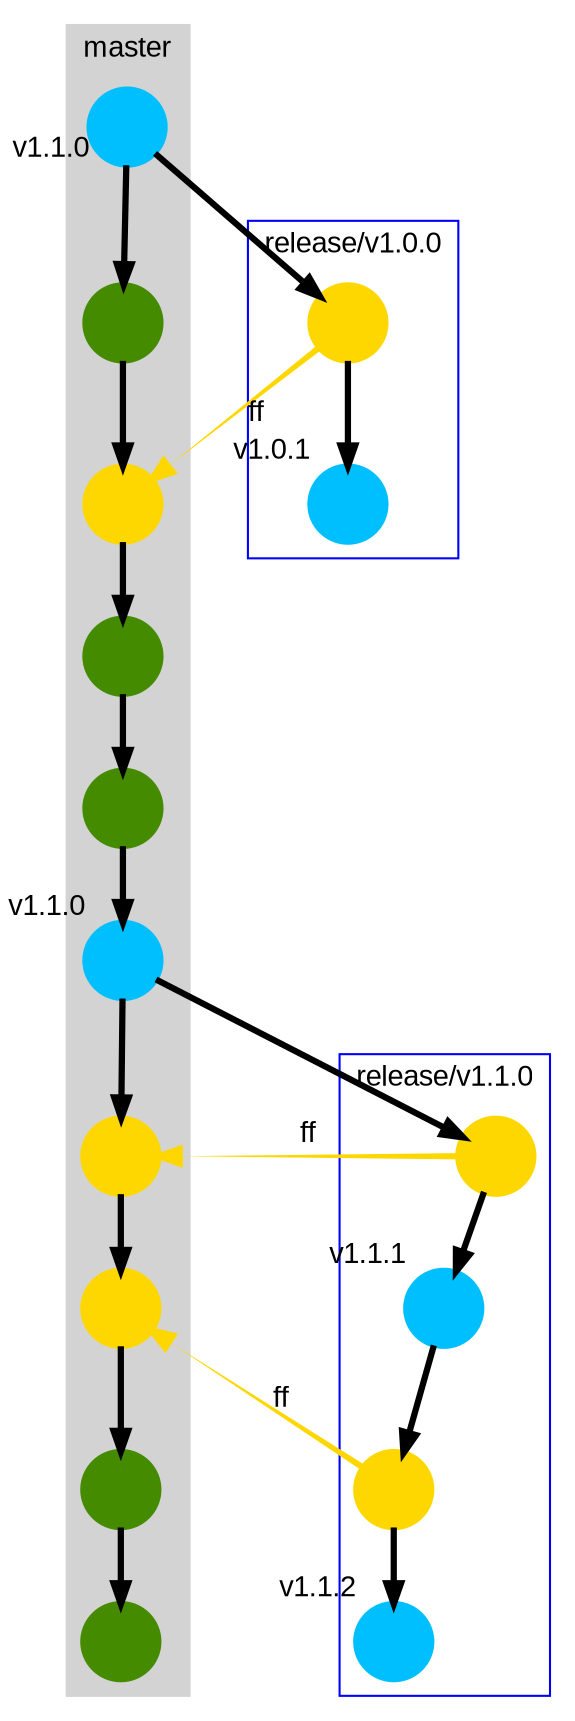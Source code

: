 digraph G {
	fontname="Monaco,Arial,sans-serif"
	node [fontname="Monaco,Arial,sans-serif", shape=circle, penwidth=3]
	edge [fontname="Monaco,Arial,sans-serif", weight=2.0, penwidth=3]
    graph [nodesep="1", ranksep = "0.5"]
	subgraph cluster_0 {
		style=filled;
		color=lightgrey;
		node [label="", style=filled, color=white];
        edge[weight=1.0]
        a0[color=deepskyblue, xlabel="v1.1.0"]
        a1[color=chartreuse4]
        a2 [color=gold]
        a3[color=chartreuse4]
        a31[color=deepskyblue, xlabel="v1.1.0"]
        a4[color=chartreuse4]
        a5[color=gold]
        a6[color=gold]
        a7[color=chartreuse4]
        a8[color=chartreuse4]
		a0 -> a1 -> a2 -> a3 -> a4 -> a31 -> a5 -> a6 -> a7 -> a8 [weight=100]
		label = "master";
	}

	subgraph cluster_1 {
		node [label="", style=filled];
        edge[weight=1.0]
        b1 [color = gold]
        b2 [color = deepskyblue, xlabel="v1.0.1"]
        b1 -> b2;
		label = "release/v1.0.0";
		color=blue
	}

    subgraph cluster_2 {
		node [label="", style=filled];
        edge[weight=1.0]
        c1[color=gold]
        c2[color=deepskyblue, xlabel = "v1.1.1" ]
        c3[color=gold]
        c4[color=deepskyblue, xlabel = "v1.1.2"]
        c1 -> c2 -> c3 -> c4;
		label = "release/v1.1.0";
		color=blue
	}

    a0 -> b1 [weight=100]
    b1 -> a2 [color = gold, label = "ff", style=tapered]
    
    a31 -> c1 [weight=100]
    

    c1 -> a5 [color=gold, label = "ff", style=tapered]
    c3 -> a6 [color=gold, label = "ff", style=tapered]
}